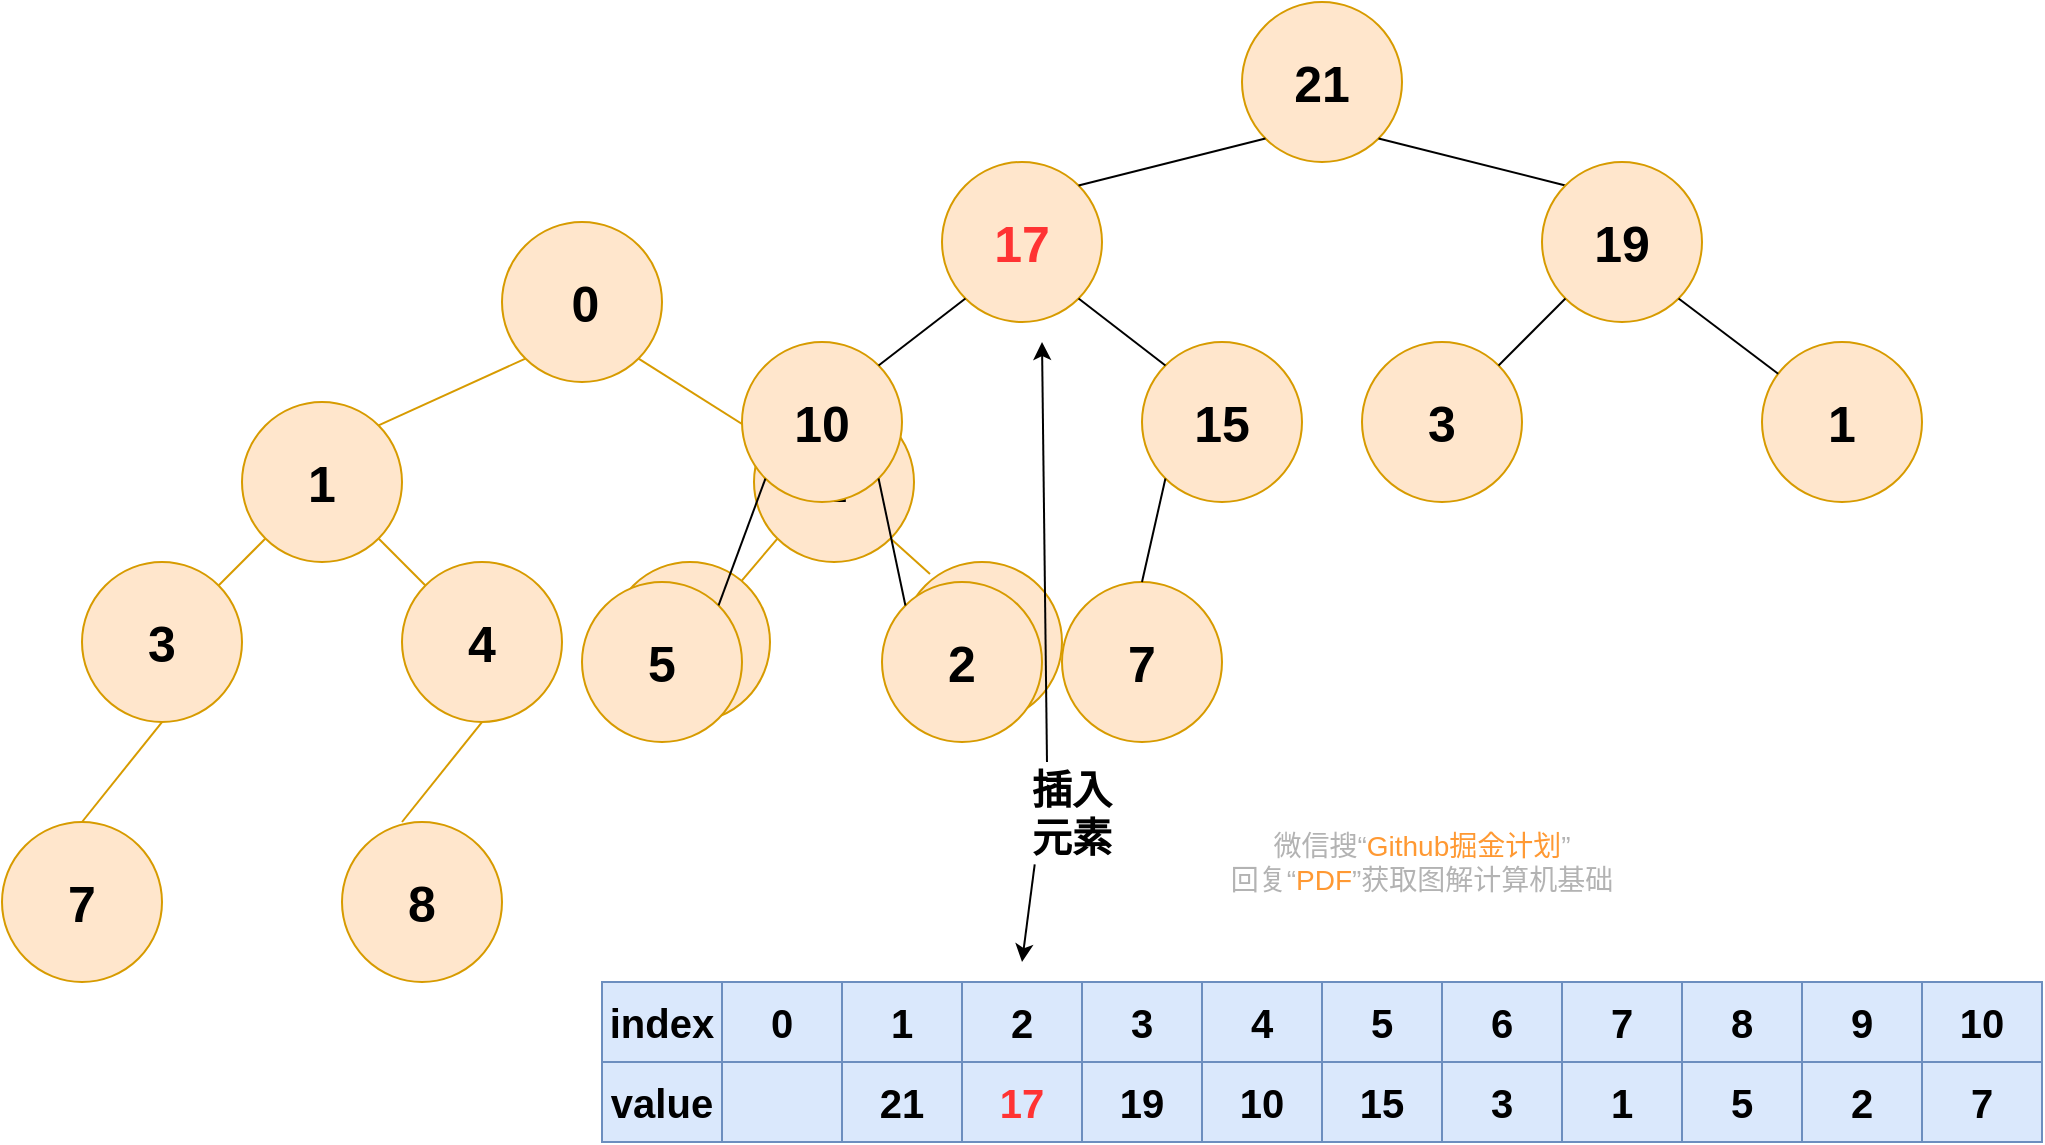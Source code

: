 <mxfile version="13.4.5" type="device"><diagram id="uNQEILGOwt5n9zeOTizL" name="Page-1"><mxGraphModel dx="1106" dy="997" grid="1" gridSize="10" guides="1" tooltips="1" connect="1" arrows="1" fold="1" page="1" pageScale="1" pageWidth="827" pageHeight="1169" math="0" shadow="0"><root><mxCell id="0"/><mxCell id="1" parent="0"/><mxCell id="ieic_zow3-Gjys04qDbs-1" value="&lt;b&gt;&amp;nbsp;&lt;font style=&quot;font-size: 25px&quot;&gt;0&lt;/font&gt;&lt;/b&gt;" style="ellipse;whiteSpace=wrap;html=1;aspect=fixed;fillColor=#ffe6cc;strokeColor=#d79b00;" vertex="1" parent="1"><mxGeometry x="360" y="260" width="80" height="80" as="geometry"/></mxCell><mxCell id="ieic_zow3-Gjys04qDbs-2" value="" style="endArrow=none;html=1;entryX=1;entryY=1;entryDx=0;entryDy=0;fillColor=#ffe6cc;strokeColor=#d79b00;" edge="1" parent="1" source="ieic_zow3-Gjys04qDbs-3" target="ieic_zow3-Gjys04qDbs-1"><mxGeometry width="50" height="50" relative="1" as="geometry"><mxPoint x="340" y="550" as="sourcePoint"/><mxPoint x="390" y="500" as="targetPoint"/></mxGeometry></mxCell><mxCell id="ieic_zow3-Gjys04qDbs-3" value="&lt;b&gt;&lt;font style=&quot;font-size: 25px&quot;&gt;2&lt;/font&gt;&lt;/b&gt;" style="ellipse;whiteSpace=wrap;html=1;aspect=fixed;fillColor=#ffe6cc;strokeColor=#d79b00;" vertex="1" parent="1"><mxGeometry x="486" y="350" width="80" height="80" as="geometry"/></mxCell><mxCell id="ieic_zow3-Gjys04qDbs-4" value="&lt;span style=&quot;font-size: 25px&quot;&gt;&lt;b&gt;1&lt;/b&gt;&lt;/span&gt;" style="ellipse;whiteSpace=wrap;html=1;aspect=fixed;fillColor=#ffe6cc;strokeColor=#d79b00;" vertex="1" parent="1"><mxGeometry x="230" y="350" width="80" height="80" as="geometry"/></mxCell><mxCell id="ieic_zow3-Gjys04qDbs-5" value="&lt;b&gt;&lt;font style=&quot;font-size: 25px&quot;&gt;3&lt;/font&gt;&lt;/b&gt;" style="ellipse;whiteSpace=wrap;html=1;aspect=fixed;fillColor=#ffe6cc;strokeColor=#d79b00;" vertex="1" parent="1"><mxGeometry x="150" y="430" width="80" height="80" as="geometry"/></mxCell><mxCell id="ieic_zow3-Gjys04qDbs-6" value="&lt;b&gt;&lt;font style=&quot;font-size: 25px&quot;&gt;5&lt;/font&gt;&lt;/b&gt;" style="ellipse;whiteSpace=wrap;html=1;aspect=fixed;fillColor=#ffe6cc;strokeColor=#d79b00;" vertex="1" parent="1"><mxGeometry x="414" y="430" width="80" height="80" as="geometry"/></mxCell><mxCell id="ieic_zow3-Gjys04qDbs-7" value="" style="endArrow=none;html=1;exitX=1;exitY=0;exitDx=0;exitDy=0;entryX=0;entryY=1;entryDx=0;entryDy=0;fillColor=#ffe6cc;strokeColor=#d79b00;" edge="1" parent="1" source="ieic_zow3-Gjys04qDbs-4" target="ieic_zow3-Gjys04qDbs-1"><mxGeometry width="50" height="50" relative="1" as="geometry"><mxPoint x="340" y="560" as="sourcePoint"/><mxPoint x="508" y="442" as="targetPoint"/></mxGeometry></mxCell><mxCell id="ieic_zow3-Gjys04qDbs-8" value="" style="endArrow=none;html=1;entryX=1;entryY=0;entryDx=0;entryDy=0;exitX=0;exitY=1;exitDx=0;exitDy=0;fillColor=#ffe6cc;strokeColor=#d79b00;" edge="1" parent="1" source="ieic_zow3-Gjys04qDbs-4" target="ieic_zow3-Gjys04qDbs-5"><mxGeometry width="50" height="50" relative="1" as="geometry"><mxPoint x="350" y="450" as="sourcePoint"/><mxPoint x="388.284" y="358.284" as="targetPoint"/></mxGeometry></mxCell><mxCell id="ieic_zow3-Gjys04qDbs-9" value="" style="endArrow=none;html=1;entryX=0;entryY=1;entryDx=0;entryDy=0;fillColor=#ffe6cc;strokeColor=#d79b00;" edge="1" parent="1" source="ieic_zow3-Gjys04qDbs-6" target="ieic_zow3-Gjys04qDbs-3"><mxGeometry width="50" height="50" relative="1" as="geometry"><mxPoint x="539.634" y="419.92" as="sourcePoint"/><mxPoint x="446" y="540" as="targetPoint"/></mxGeometry></mxCell><mxCell id="ieic_zow3-Gjys04qDbs-10" value="&lt;span style=&quot;font-size: 25px&quot;&gt;&lt;b&gt;4&lt;/b&gt;&lt;/span&gt;" style="ellipse;whiteSpace=wrap;html=1;aspect=fixed;fillColor=#ffe6cc;strokeColor=#d79b00;" vertex="1" parent="1"><mxGeometry x="310" y="430" width="80" height="80" as="geometry"/></mxCell><mxCell id="ieic_zow3-Gjys04qDbs-11" value="" style="endArrow=none;html=1;exitX=1;exitY=1;exitDx=0;exitDy=0;entryX=0;entryY=0;entryDx=0;entryDy=0;fillColor=#ffe6cc;strokeColor=#d79b00;" edge="1" parent="1" source="ieic_zow3-Gjys04qDbs-4" target="ieic_zow3-Gjys04qDbs-10"><mxGeometry width="50" height="50" relative="1" as="geometry"><mxPoint x="308.284" y="371.716" as="sourcePoint"/><mxPoint x="331.716" y="348.284" as="targetPoint"/></mxGeometry></mxCell><mxCell id="ieic_zow3-Gjys04qDbs-12" value="&lt;b&gt;&lt;font style=&quot;font-size: 25px&quot;&gt;6&lt;/font&gt;&lt;/b&gt;" style="ellipse;whiteSpace=wrap;html=1;aspect=fixed;fillColor=#ffe6cc;strokeColor=#d79b00;" vertex="1" parent="1"><mxGeometry x="560" y="430" width="80" height="80" as="geometry"/></mxCell><mxCell id="ieic_zow3-Gjys04qDbs-13" value="" style="endArrow=none;html=1;entryX=1;entryY=1;entryDx=0;entryDy=0;fillColor=#ffe6cc;strokeColor=#d79b00;exitX=0.175;exitY=0.075;exitDx=0;exitDy=0;exitPerimeter=0;" edge="1" parent="1" source="ieic_zow3-Gjys04qDbs-12" target="ieic_zow3-Gjys04qDbs-3"><mxGeometry width="50" height="50" relative="1" as="geometry"><mxPoint x="498.966" y="460.574" as="sourcePoint"/><mxPoint x="536" y="440" as="targetPoint"/></mxGeometry></mxCell><mxCell id="ieic_zow3-Gjys04qDbs-14" value="&lt;b&gt;&lt;font style=&quot;font-size: 25px&quot;&gt;7&lt;/font&gt;&lt;/b&gt;" style="ellipse;whiteSpace=wrap;html=1;aspect=fixed;fillColor=#ffe6cc;strokeColor=#d79b00;" vertex="1" parent="1"><mxGeometry x="110" y="560" width="80" height="80" as="geometry"/></mxCell><mxCell id="ieic_zow3-Gjys04qDbs-15" value="&lt;span style=&quot;font-size: 25px&quot;&gt;&lt;b&gt;8&lt;/b&gt;&lt;/span&gt;" style="ellipse;whiteSpace=wrap;html=1;aspect=fixed;fillColor=#ffe6cc;strokeColor=#d79b00;" vertex="1" parent="1"><mxGeometry x="280" y="560" width="80" height="80" as="geometry"/></mxCell><mxCell id="ieic_zow3-Gjys04qDbs-16" value="" style="endArrow=none;html=1;entryX=0.5;entryY=0;entryDx=0;entryDy=0;exitX=0;exitY=1;exitDx=0;exitDy=0;fillColor=#ffe6cc;strokeColor=#d79b00;" edge="1" parent="1" target="ieic_zow3-Gjys04qDbs-14"><mxGeometry width="50" height="50" relative="1" as="geometry"><mxPoint x="189.996" y="510.004" as="sourcePoint"/><mxPoint x="166.564" y="533.436" as="targetPoint"/></mxGeometry></mxCell><mxCell id="ieic_zow3-Gjys04qDbs-17" value="" style="endArrow=none;html=1;entryX=0.5;entryY=0;entryDx=0;entryDy=0;exitX=0;exitY=1;exitDx=0;exitDy=0;fillColor=#ffe6cc;strokeColor=#d79b00;" edge="1" parent="1"><mxGeometry width="50" height="50" relative="1" as="geometry"><mxPoint x="349.996" y="510.004" as="sourcePoint"/><mxPoint x="310" y="560" as="targetPoint"/></mxGeometry></mxCell><mxCell id="ieic_zow3-Gjys04qDbs-18" value="&lt;b style=&quot;font-size: 25px&quot;&gt;21&lt;/b&gt;" style="ellipse;whiteSpace=wrap;html=1;aspect=fixed;fillColor=#ffe6cc;strokeColor=#d79b00;" vertex="1" parent="1"><mxGeometry x="730" y="150" width="80" height="80" as="geometry"/></mxCell><mxCell id="ieic_zow3-Gjys04qDbs-19" value="" style="endArrow=none;html=1;entryX=1;entryY=1;entryDx=0;entryDy=0;exitX=0;exitY=0;exitDx=0;exitDy=0;" edge="1" parent="1" source="ieic_zow3-Gjys04qDbs-20" target="ieic_zow3-Gjys04qDbs-18"><mxGeometry width="50" height="50" relative="1" as="geometry"><mxPoint x="620" y="450" as="sourcePoint"/><mxPoint x="670" y="400" as="targetPoint"/></mxGeometry></mxCell><mxCell id="ieic_zow3-Gjys04qDbs-20" value="&lt;span style=&quot;font-size: 25px&quot;&gt;&lt;b&gt;19&lt;/b&gt;&lt;/span&gt;" style="ellipse;whiteSpace=wrap;html=1;aspect=fixed;fillColor=#ffe6cc;strokeColor=#d79b00;" vertex="1" parent="1"><mxGeometry x="880" y="230" width="80" height="80" as="geometry"/></mxCell><mxCell id="ieic_zow3-Gjys04qDbs-21" value="&lt;span style=&quot;font-size: 25px&quot;&gt;&lt;b&gt;&lt;font color=&quot;#ff3333&quot;&gt;17&lt;/font&gt;&lt;/b&gt;&lt;/span&gt;" style="ellipse;whiteSpace=wrap;html=1;aspect=fixed;fillColor=#ffe6cc;strokeColor=#d79b00;" vertex="1" parent="1"><mxGeometry x="580" y="230" width="80" height="80" as="geometry"/></mxCell><mxCell id="ieic_zow3-Gjys04qDbs-22" value="&lt;span style=&quot;font-size: 25px&quot;&gt;&lt;b&gt;10&lt;/b&gt;&lt;/span&gt;" style="ellipse;whiteSpace=wrap;html=1;aspect=fixed;fillColor=#ffe6cc;strokeColor=#d79b00;" vertex="1" parent="1"><mxGeometry x="480" y="320" width="80" height="80" as="geometry"/></mxCell><mxCell id="ieic_zow3-Gjys04qDbs-23" value="&lt;span style=&quot;font-size: 25px&quot;&gt;&lt;b&gt;1&lt;/b&gt;&lt;/span&gt;" style="ellipse;whiteSpace=wrap;html=1;aspect=fixed;fillColor=#ffe6cc;strokeColor=#d79b00;" vertex="1" parent="1"><mxGeometry x="990" y="320" width="80" height="80" as="geometry"/></mxCell><mxCell id="ieic_zow3-Gjys04qDbs-24" value="" style="endArrow=none;html=1;exitX=1;exitY=0;exitDx=0;exitDy=0;entryX=0;entryY=1;entryDx=0;entryDy=0;" edge="1" parent="1" source="ieic_zow3-Gjys04qDbs-21" target="ieic_zow3-Gjys04qDbs-18"><mxGeometry width="50" height="50" relative="1" as="geometry"><mxPoint x="620" y="460" as="sourcePoint"/><mxPoint x="788" y="342" as="targetPoint"/></mxGeometry></mxCell><mxCell id="ieic_zow3-Gjys04qDbs-25" value="" style="endArrow=none;html=1;entryX=1;entryY=0;entryDx=0;entryDy=0;exitX=0;exitY=1;exitDx=0;exitDy=0;" edge="1" parent="1" source="ieic_zow3-Gjys04qDbs-21" target="ieic_zow3-Gjys04qDbs-22"><mxGeometry width="50" height="50" relative="1" as="geometry"><mxPoint x="680" y="340" as="sourcePoint"/><mxPoint x="718.284" y="248.284" as="targetPoint"/></mxGeometry></mxCell><mxCell id="ieic_zow3-Gjys04qDbs-26" value="" style="endArrow=none;html=1;entryX=1;entryY=1;entryDx=0;entryDy=0;" edge="1" parent="1" source="ieic_zow3-Gjys04qDbs-23" target="ieic_zow3-Gjys04qDbs-20"><mxGeometry width="50" height="50" relative="1" as="geometry"><mxPoint x="843.634" y="309.92" as="sourcePoint"/><mxPoint x="750" y="430" as="targetPoint"/></mxGeometry></mxCell><mxCell id="ieic_zow3-Gjys04qDbs-27" value="&lt;span style=&quot;font-size: 25px&quot;&gt;&lt;b&gt;15&lt;/b&gt;&lt;/span&gt;" style="ellipse;whiteSpace=wrap;html=1;aspect=fixed;fillColor=#ffe6cc;strokeColor=#d79b00;" vertex="1" parent="1"><mxGeometry x="680" y="320" width="80" height="80" as="geometry"/></mxCell><mxCell id="ieic_zow3-Gjys04qDbs-28" value="" style="endArrow=none;html=1;exitX=1;exitY=1;exitDx=0;exitDy=0;entryX=0;entryY=0;entryDx=0;entryDy=0;" edge="1" parent="1" source="ieic_zow3-Gjys04qDbs-21" target="ieic_zow3-Gjys04qDbs-27"><mxGeometry width="50" height="50" relative="1" as="geometry"><mxPoint x="638.284" y="261.716" as="sourcePoint"/><mxPoint x="661.716" y="238.284" as="targetPoint"/></mxGeometry></mxCell><mxCell id="ieic_zow3-Gjys04qDbs-29" value="&lt;span style=&quot;font-size: 25px&quot;&gt;&lt;b&gt;2&lt;/b&gt;&lt;/span&gt;" style="ellipse;whiteSpace=wrap;html=1;aspect=fixed;fillColor=#ffe6cc;strokeColor=#d79b00;" vertex="1" parent="1"><mxGeometry x="550" y="440" width="80" height="80" as="geometry"/></mxCell><mxCell id="ieic_zow3-Gjys04qDbs-30" value="" style="endArrow=none;html=1;exitX=1;exitY=1;exitDx=0;exitDy=0;entryX=0;entryY=0;entryDx=0;entryDy=0;" edge="1" parent="1" source="ieic_zow3-Gjys04qDbs-22" target="ieic_zow3-Gjys04qDbs-29"><mxGeometry width="50" height="50" relative="1" as="geometry"><mxPoint x="638.284" y="318.284" as="sourcePoint"/><mxPoint x="661.716" y="341.716" as="targetPoint"/></mxGeometry></mxCell><mxCell id="ieic_zow3-Gjys04qDbs-31" value="&lt;span style=&quot;font-size: 25px&quot;&gt;&lt;b&gt;3&lt;/b&gt;&lt;/span&gt;" style="ellipse;whiteSpace=wrap;html=1;aspect=fixed;fillColor=#ffe6cc;strokeColor=#d79b00;" vertex="1" parent="1"><mxGeometry x="790" y="320" width="80" height="80" as="geometry"/></mxCell><mxCell id="ieic_zow3-Gjys04qDbs-32" value="" style="endArrow=none;html=1;exitX=0;exitY=1;exitDx=0;exitDy=0;entryX=1;entryY=0;entryDx=0;entryDy=0;" edge="1" parent="1" source="ieic_zow3-Gjys04qDbs-20" target="ieic_zow3-Gjys04qDbs-31"><mxGeometry width="50" height="50" relative="1" as="geometry"><mxPoint x="708.284" y="318.284" as="sourcePoint"/><mxPoint x="731.716" y="341.716" as="targetPoint"/></mxGeometry></mxCell><mxCell id="ieic_zow3-Gjys04qDbs-33" value="&lt;span style=&quot;font-size: 25px&quot;&gt;&lt;b&gt;5&lt;/b&gt;&lt;/span&gt;" style="ellipse;whiteSpace=wrap;html=1;aspect=fixed;fillColor=#ffe6cc;strokeColor=#d79b00;" vertex="1" parent="1"><mxGeometry x="400" y="440" width="80" height="80" as="geometry"/></mxCell><mxCell id="ieic_zow3-Gjys04qDbs-34" value="" style="endArrow=none;html=1;exitX=0;exitY=1;exitDx=0;exitDy=0;entryX=1;entryY=0;entryDx=0;entryDy=0;" edge="1" parent="1" source="ieic_zow3-Gjys04qDbs-22" target="ieic_zow3-Gjys04qDbs-33"><mxGeometry width="50" height="50" relative="1" as="geometry"><mxPoint x="558.284" y="398.284" as="sourcePoint"/><mxPoint x="591.716" y="441.716" as="targetPoint"/></mxGeometry></mxCell><mxCell id="ieic_zow3-Gjys04qDbs-35" value="&lt;span style=&quot;font-size: 25px&quot;&gt;&lt;b&gt;7&lt;/b&gt;&lt;/span&gt;" style="ellipse;whiteSpace=wrap;html=1;aspect=fixed;fillColor=#ffe6cc;strokeColor=#d79b00;" vertex="1" parent="1"><mxGeometry x="640" y="440" width="80" height="80" as="geometry"/></mxCell><mxCell id="ieic_zow3-Gjys04qDbs-36" value="" style="endArrow=none;html=1;exitX=0;exitY=1;exitDx=0;exitDy=0;entryX=0.5;entryY=0;entryDx=0;entryDy=0;" edge="1" parent="1" source="ieic_zow3-Gjys04qDbs-27" target="ieic_zow3-Gjys04qDbs-35"><mxGeometry width="50" height="50" relative="1" as="geometry"><mxPoint x="558.284" y="398.284" as="sourcePoint"/><mxPoint x="571.716" y="461.716" as="targetPoint"/></mxGeometry></mxCell><mxCell id="ieic_zow3-Gjys04qDbs-37" value="&lt;b&gt;&lt;font style=&quot;font-size: 20px&quot;&gt;插入元素&lt;/font&gt;&lt;/b&gt;" style="text;html=1;strokeColor=none;fillColor=none;align=center;verticalAlign=middle;whiteSpace=wrap;rounded=0;" vertex="1" parent="1"><mxGeometry x="620" y="530" width="50" height="50" as="geometry"/></mxCell><mxCell id="ieic_zow3-Gjys04qDbs-38" value="" style="endArrow=classic;html=1;exitX=0.25;exitY=0;exitDx=0;exitDy=0;" edge="1" parent="1" source="ieic_zow3-Gjys04qDbs-37"><mxGeometry width="50" height="50" relative="1" as="geometry"><mxPoint x="780" y="480" as="sourcePoint"/><mxPoint x="630" y="320" as="targetPoint"/></mxGeometry></mxCell><mxCell id="ieic_zow3-Gjys04qDbs-39" value="" style="endArrow=classic;html=1;exitX=0.127;exitY=1.024;exitDx=0;exitDy=0;exitPerimeter=0;" edge="1" parent="1" source="ieic_zow3-Gjys04qDbs-37"><mxGeometry width="50" height="50" relative="1" as="geometry"><mxPoint x="890" y="500" as="sourcePoint"/><mxPoint x="620" y="630" as="targetPoint"/></mxGeometry></mxCell><mxCell id="ieic_zow3-Gjys04qDbs-40" value="" style="shape=table;html=1;whiteSpace=wrap;startSize=0;container=1;collapsible=0;childLayout=tableLayout;fillColor=#dae8fc;strokeColor=#6c8ebf;" vertex="1" parent="1"><mxGeometry x="410" y="640" width="720" height="80" as="geometry"/></mxCell><mxCell id="ieic_zow3-Gjys04qDbs-41" value="" style="shape=partialRectangle;html=1;whiteSpace=wrap;collapsible=0;dropTarget=0;pointerEvents=0;fillColor=none;top=0;left=0;bottom=0;right=0;points=[[0,0.5],[1,0.5]];portConstraint=eastwest;" vertex="1" parent="ieic_zow3-Gjys04qDbs-40"><mxGeometry width="720" height="40" as="geometry"/></mxCell><mxCell id="ieic_zow3-Gjys04qDbs-42" value="&lt;font style=&quot;font-size: 20px&quot;&gt;&lt;b&gt;index&lt;/b&gt;&lt;/font&gt;" style="shape=partialRectangle;html=1;whiteSpace=wrap;connectable=0;fillColor=none;top=0;left=0;bottom=0;right=0;overflow=hidden;" vertex="1" parent="ieic_zow3-Gjys04qDbs-41"><mxGeometry width="60" height="40" as="geometry"/></mxCell><mxCell id="ieic_zow3-Gjys04qDbs-43" value="&lt;font style=&quot;font-size: 20px&quot;&gt;&lt;b&gt;0&lt;/b&gt;&lt;/font&gt;" style="shape=partialRectangle;html=1;whiteSpace=wrap;connectable=0;fillColor=none;top=0;left=0;bottom=0;right=0;overflow=hidden;" vertex="1" parent="ieic_zow3-Gjys04qDbs-41"><mxGeometry x="60" width="60" height="40" as="geometry"/></mxCell><mxCell id="ieic_zow3-Gjys04qDbs-44" value="&lt;font style=&quot;font-size: 20px&quot;&gt;&lt;b&gt;1&lt;/b&gt;&lt;/font&gt;" style="shape=partialRectangle;html=1;whiteSpace=wrap;connectable=0;fillColor=none;top=0;left=0;bottom=0;right=0;overflow=hidden;" vertex="1" parent="ieic_zow3-Gjys04qDbs-41"><mxGeometry x="120" width="60" height="40" as="geometry"/></mxCell><mxCell id="ieic_zow3-Gjys04qDbs-45" value="&lt;font style=&quot;font-size: 20px&quot;&gt;&lt;b&gt;2&lt;/b&gt;&lt;/font&gt;" style="shape=partialRectangle;html=1;whiteSpace=wrap;connectable=0;fillColor=none;top=0;left=0;bottom=0;right=0;overflow=hidden;" vertex="1" parent="ieic_zow3-Gjys04qDbs-41"><mxGeometry x="180" width="60" height="40" as="geometry"/></mxCell><mxCell id="ieic_zow3-Gjys04qDbs-46" value="&lt;font style=&quot;font-size: 20px&quot;&gt;&lt;b&gt;3&lt;/b&gt;&lt;/font&gt;" style="shape=partialRectangle;html=1;whiteSpace=wrap;connectable=0;fillColor=none;top=0;left=0;bottom=0;right=0;overflow=hidden;" vertex="1" parent="ieic_zow3-Gjys04qDbs-41"><mxGeometry x="240" width="60" height="40" as="geometry"/></mxCell><mxCell id="ieic_zow3-Gjys04qDbs-47" value="&lt;font style=&quot;font-size: 20px&quot;&gt;&lt;b&gt;4&lt;/b&gt;&lt;/font&gt;" style="shape=partialRectangle;html=1;whiteSpace=wrap;connectable=0;fillColor=none;top=0;left=0;bottom=0;right=0;overflow=hidden;" vertex="1" parent="ieic_zow3-Gjys04qDbs-41"><mxGeometry x="300" width="60" height="40" as="geometry"/></mxCell><mxCell id="ieic_zow3-Gjys04qDbs-48" value="&lt;font style=&quot;font-size: 20px&quot;&gt;&lt;b&gt;5&lt;/b&gt;&lt;/font&gt;" style="shape=partialRectangle;html=1;whiteSpace=wrap;connectable=0;fillColor=none;top=0;left=0;bottom=0;right=0;overflow=hidden;" vertex="1" parent="ieic_zow3-Gjys04qDbs-41"><mxGeometry x="360" width="60" height="40" as="geometry"/></mxCell><mxCell id="ieic_zow3-Gjys04qDbs-49" value="&lt;font style=&quot;font-size: 20px&quot;&gt;&lt;b&gt;6&lt;/b&gt;&lt;/font&gt;" style="shape=partialRectangle;html=1;whiteSpace=wrap;connectable=0;fillColor=none;top=0;left=0;bottom=0;right=0;overflow=hidden;" vertex="1" parent="ieic_zow3-Gjys04qDbs-41"><mxGeometry x="420" width="60" height="40" as="geometry"/></mxCell><mxCell id="ieic_zow3-Gjys04qDbs-50" value="&lt;font style=&quot;font-size: 20px&quot;&gt;&lt;b&gt;7&lt;/b&gt;&lt;/font&gt;" style="shape=partialRectangle;html=1;whiteSpace=wrap;connectable=0;fillColor=none;top=0;left=0;bottom=0;right=0;overflow=hidden;" vertex="1" parent="ieic_zow3-Gjys04qDbs-41"><mxGeometry x="480" width="60" height="40" as="geometry"/></mxCell><mxCell id="ieic_zow3-Gjys04qDbs-51" value="&lt;b&gt;&lt;font style=&quot;font-size: 20px&quot;&gt;8&lt;/font&gt;&lt;/b&gt;" style="shape=partialRectangle;html=1;whiteSpace=wrap;connectable=0;fillColor=none;top=0;left=0;bottom=0;right=0;overflow=hidden;" vertex="1" parent="ieic_zow3-Gjys04qDbs-41"><mxGeometry x="540" width="60" height="40" as="geometry"/></mxCell><mxCell id="ieic_zow3-Gjys04qDbs-52" value="&lt;b&gt;&lt;font style=&quot;font-size: 20px&quot;&gt;9&lt;/font&gt;&lt;/b&gt;" style="shape=partialRectangle;html=1;whiteSpace=wrap;connectable=0;fillColor=none;top=0;left=0;bottom=0;right=0;overflow=hidden;" vertex="1" parent="ieic_zow3-Gjys04qDbs-41"><mxGeometry x="600" width="60" height="40" as="geometry"/></mxCell><mxCell id="ieic_zow3-Gjys04qDbs-53" value="&lt;b&gt;&lt;font style=&quot;font-size: 20px&quot;&gt;10&lt;/font&gt;&lt;/b&gt;" style="shape=partialRectangle;html=1;whiteSpace=wrap;connectable=0;fillColor=none;top=0;left=0;bottom=0;right=0;overflow=hidden;" vertex="1" parent="ieic_zow3-Gjys04qDbs-41"><mxGeometry x="660" width="60" height="40" as="geometry"/></mxCell><mxCell id="ieic_zow3-Gjys04qDbs-54" value="" style="shape=partialRectangle;html=1;whiteSpace=wrap;collapsible=0;dropTarget=0;pointerEvents=0;fillColor=none;top=0;left=0;bottom=0;right=0;points=[[0,0.5],[1,0.5]];portConstraint=eastwest;" vertex="1" parent="ieic_zow3-Gjys04qDbs-40"><mxGeometry y="40" width="720" height="40" as="geometry"/></mxCell><mxCell id="ieic_zow3-Gjys04qDbs-55" value="&lt;font style=&quot;font-size: 20px&quot;&gt;&lt;b&gt;value&lt;/b&gt;&lt;/font&gt;" style="shape=partialRectangle;html=1;whiteSpace=wrap;connectable=0;fillColor=none;top=0;left=0;bottom=0;right=0;overflow=hidden;" vertex="1" parent="ieic_zow3-Gjys04qDbs-54"><mxGeometry width="60" height="40" as="geometry"/></mxCell><mxCell id="ieic_zow3-Gjys04qDbs-56" value="" style="shape=partialRectangle;html=1;whiteSpace=wrap;connectable=0;fillColor=none;top=0;left=0;bottom=0;right=0;overflow=hidden;" vertex="1" parent="ieic_zow3-Gjys04qDbs-54"><mxGeometry x="60" width="60" height="40" as="geometry"/></mxCell><mxCell id="ieic_zow3-Gjys04qDbs-57" value="&lt;span style=&quot;font-size: 20px&quot;&gt;&lt;b&gt;21&lt;/b&gt;&lt;/span&gt;" style="shape=partialRectangle;html=1;whiteSpace=wrap;connectable=0;fillColor=none;top=0;left=0;bottom=0;right=0;overflow=hidden;" vertex="1" parent="ieic_zow3-Gjys04qDbs-54"><mxGeometry x="120" width="60" height="40" as="geometry"/></mxCell><mxCell id="ieic_zow3-Gjys04qDbs-58" value="&lt;font style=&quot;font-size: 20px&quot; color=&quot;#ff3333&quot;&gt;&lt;b&gt;17&lt;/b&gt;&lt;/font&gt;" style="shape=partialRectangle;html=1;whiteSpace=wrap;connectable=0;fillColor=none;top=0;left=0;bottom=0;right=0;overflow=hidden;" vertex="1" parent="ieic_zow3-Gjys04qDbs-54"><mxGeometry x="180" width="60" height="40" as="geometry"/></mxCell><mxCell id="ieic_zow3-Gjys04qDbs-59" value="&lt;font style=&quot;font-size: 20px&quot;&gt;&lt;b&gt;19&lt;/b&gt;&lt;/font&gt;" style="shape=partialRectangle;html=1;whiteSpace=wrap;connectable=0;fillColor=none;top=0;left=0;bottom=0;right=0;overflow=hidden;" vertex="1" parent="ieic_zow3-Gjys04qDbs-54"><mxGeometry x="240" width="60" height="40" as="geometry"/></mxCell><mxCell id="ieic_zow3-Gjys04qDbs-60" value="&lt;font style=&quot;font-size: 20px&quot;&gt;&lt;b&gt;10&lt;/b&gt;&lt;/font&gt;" style="shape=partialRectangle;html=1;whiteSpace=wrap;connectable=0;fillColor=none;top=0;left=0;bottom=0;right=0;overflow=hidden;" vertex="1" parent="ieic_zow3-Gjys04qDbs-54"><mxGeometry x="300" width="60" height="40" as="geometry"/></mxCell><mxCell id="ieic_zow3-Gjys04qDbs-61" value="&lt;font style=&quot;font-size: 20px&quot;&gt;&lt;b&gt;15&lt;/b&gt;&lt;/font&gt;" style="shape=partialRectangle;html=1;whiteSpace=wrap;connectable=0;fillColor=none;top=0;left=0;bottom=0;right=0;overflow=hidden;" vertex="1" parent="ieic_zow3-Gjys04qDbs-54"><mxGeometry x="360" width="60" height="40" as="geometry"/></mxCell><mxCell id="ieic_zow3-Gjys04qDbs-62" value="&lt;font style=&quot;font-size: 20px&quot;&gt;&lt;b&gt;3&lt;/b&gt;&lt;/font&gt;" style="shape=partialRectangle;html=1;whiteSpace=wrap;connectable=0;fillColor=none;top=0;left=0;bottom=0;right=0;overflow=hidden;" vertex="1" parent="ieic_zow3-Gjys04qDbs-54"><mxGeometry x="420" width="60" height="40" as="geometry"/></mxCell><mxCell id="ieic_zow3-Gjys04qDbs-63" value="&lt;font style=&quot;font-size: 20px&quot;&gt;&lt;b&gt;1&lt;/b&gt;&lt;/font&gt;" style="shape=partialRectangle;html=1;whiteSpace=wrap;connectable=0;fillColor=none;top=0;left=0;bottom=0;right=0;overflow=hidden;" vertex="1" parent="ieic_zow3-Gjys04qDbs-54"><mxGeometry x="480" width="60" height="40" as="geometry"/></mxCell><mxCell id="ieic_zow3-Gjys04qDbs-64" value="&lt;b&gt;&lt;font style=&quot;font-size: 20px&quot;&gt;5&lt;/font&gt;&lt;/b&gt;" style="shape=partialRectangle;html=1;whiteSpace=wrap;connectable=0;fillColor=none;top=0;left=0;bottom=0;right=0;overflow=hidden;" vertex="1" parent="ieic_zow3-Gjys04qDbs-54"><mxGeometry x="540" width="60" height="40" as="geometry"/></mxCell><mxCell id="ieic_zow3-Gjys04qDbs-65" value="&lt;b&gt;&lt;font style=&quot;font-size: 20px&quot;&gt;2&lt;/font&gt;&lt;/b&gt;" style="shape=partialRectangle;html=1;whiteSpace=wrap;connectable=0;fillColor=none;top=0;left=0;bottom=0;right=0;overflow=hidden;" vertex="1" parent="ieic_zow3-Gjys04qDbs-54"><mxGeometry x="600" width="60" height="40" as="geometry"/></mxCell><mxCell id="ieic_zow3-Gjys04qDbs-66" value="&lt;b&gt;&lt;font style=&quot;font-size: 20px&quot;&gt;7&lt;/font&gt;&lt;/b&gt;" style="shape=partialRectangle;html=1;whiteSpace=wrap;connectable=0;fillColor=none;top=0;left=0;bottom=0;right=0;overflow=hidden;" vertex="1" parent="ieic_zow3-Gjys04qDbs-54"><mxGeometry x="660" width="60" height="40" as="geometry"/></mxCell><mxCell id="ieic_zow3-Gjys04qDbs-67" value="微信搜“&lt;font color=&quot;#ff9933&quot;&gt;Github掘金计划&lt;/font&gt;”&lt;br style=&quot;font-size: 14px&quot;&gt;回复“&lt;font color=&quot;#ff9933&quot;&gt;PDF&lt;/font&gt;”获取图解计算机基础" style="text;html=1;strokeColor=none;fillColor=none;align=center;verticalAlign=middle;whiteSpace=wrap;rounded=0;labelBackgroundColor=none;fontSize=14;fontColor=#B3B3B3;" vertex="1" parent="1"><mxGeometry x="710" y="570" width="220" height="20" as="geometry"/></mxCell></root></mxGraphModel></diagram></mxfile>